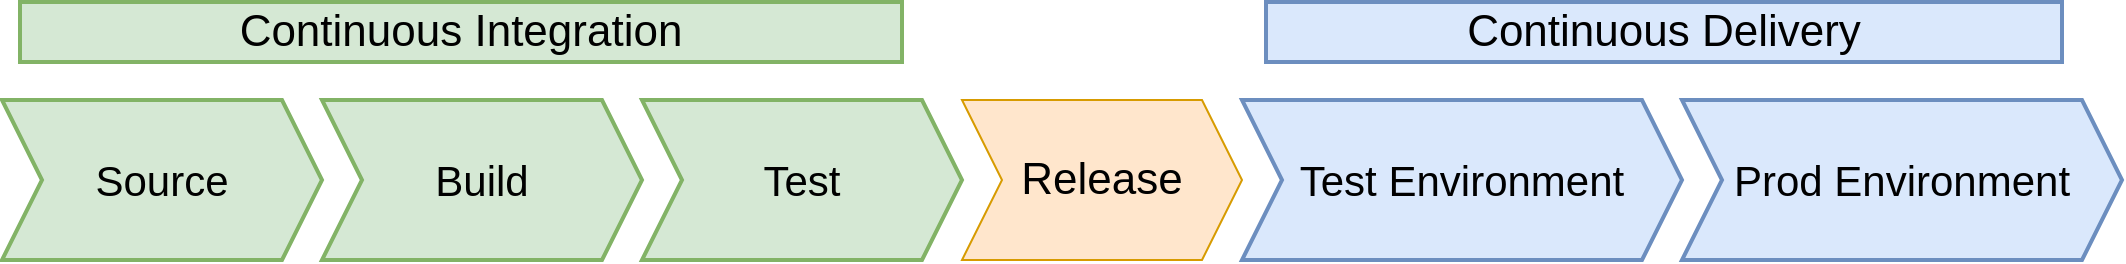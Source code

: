 <mxfile version="21.2.4" type="device">
  <diagram name="Page-1" id="kYuUz2JP7pV5Yyx3ivag">
    <mxGraphModel dx="1410" dy="724" grid="1" gridSize="10" guides="1" tooltips="1" connect="1" arrows="1" fold="1" page="1" pageScale="1" pageWidth="850" pageHeight="1100" math="0" shadow="0">
      <root>
        <mxCell id="0" />
        <mxCell id="1" parent="0" />
        <mxCell id="17YMqfclEKPuLEW7rU9y-2" value="Source" style="shape=step;perimeter=stepPerimeter;whiteSpace=wrap;html=1;fixedSize=1;fontSize=21;strokeWidth=2;fillColor=#d5e8d4;strokeColor=#82b366;" vertex="1" parent="1">
          <mxGeometry x="210" y="560" width="160" height="80" as="geometry" />
        </mxCell>
        <mxCell id="17YMqfclEKPuLEW7rU9y-5" value="Test" style="shape=step;perimeter=stepPerimeter;whiteSpace=wrap;html=1;fixedSize=1;fontSize=21;strokeWidth=2;fillColor=#d5e8d4;strokeColor=#82b366;" vertex="1" parent="1">
          <mxGeometry x="530" y="560" width="160" height="80" as="geometry" />
        </mxCell>
        <mxCell id="17YMqfclEKPuLEW7rU9y-6" value="Build" style="shape=step;perimeter=stepPerimeter;whiteSpace=wrap;html=1;fixedSize=1;fontSize=21;strokeWidth=2;fillColor=#d5e8d4;strokeColor=#82b366;" vertex="1" parent="1">
          <mxGeometry x="370" y="560" width="160" height="80" as="geometry" />
        </mxCell>
        <mxCell id="17YMqfclEKPuLEW7rU9y-7" value="Test Environment" style="shape=step;perimeter=stepPerimeter;whiteSpace=wrap;html=1;fixedSize=1;fontSize=21;strokeWidth=2;fillColor=#dae8fc;strokeColor=#6c8ebf;" vertex="1" parent="1">
          <mxGeometry x="830" y="560" width="220" height="80" as="geometry" />
        </mxCell>
        <mxCell id="17YMqfclEKPuLEW7rU9y-8" value="Prod Environment" style="shape=step;perimeter=stepPerimeter;whiteSpace=wrap;html=1;fixedSize=1;fontSize=21;strokeWidth=2;fillColor=#dae8fc;strokeColor=#6c8ebf;" vertex="1" parent="1">
          <mxGeometry x="1050" y="560" width="220" height="80" as="geometry" />
        </mxCell>
        <mxCell id="17YMqfclEKPuLEW7rU9y-9" value="Continuous Integration" style="rounded=0;whiteSpace=wrap;html=1;strokeWidth=2;fontSize=22;fillColor=#d5e8d4;strokeColor=#82b366;" vertex="1" parent="1">
          <mxGeometry x="219" y="511" width="441" height="30" as="geometry" />
        </mxCell>
        <mxCell id="17YMqfclEKPuLEW7rU9y-10" value="Continuous Delivery" style="rounded=0;whiteSpace=wrap;html=1;strokeWidth=2;fontSize=22;fillColor=#dae8fc;strokeColor=#6c8ebf;" vertex="1" parent="1">
          <mxGeometry x="842" y="511" width="398" height="30" as="geometry" />
        </mxCell>
        <mxCell id="17YMqfclEKPuLEW7rU9y-19" value="&lt;font style=&quot;font-size: 22px;&quot;&gt;Release&lt;/font&gt;" style="shape=step;perimeter=stepPerimeter;whiteSpace=wrap;html=1;fixedSize=1;fillColor=#ffe6cc;strokeColor=#d79b00;" vertex="1" parent="1">
          <mxGeometry x="690" y="560" width="140" height="80" as="geometry" />
        </mxCell>
      </root>
    </mxGraphModel>
  </diagram>
</mxfile>
